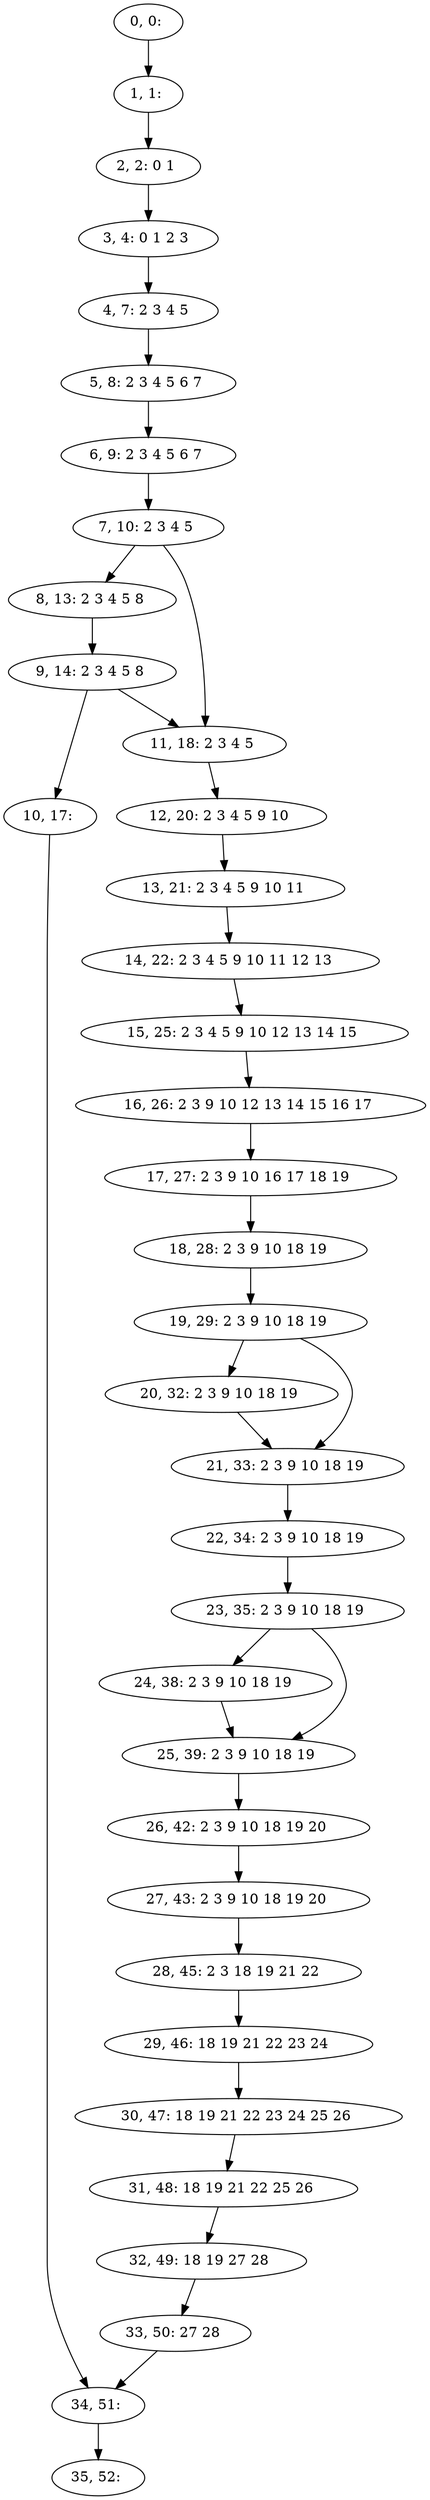 digraph G {
0[label="0, 0: "];
1[label="1, 1: "];
2[label="2, 2: 0 1 "];
3[label="3, 4: 0 1 2 3 "];
4[label="4, 7: 2 3 4 5 "];
5[label="5, 8: 2 3 4 5 6 7 "];
6[label="6, 9: 2 3 4 5 6 7 "];
7[label="7, 10: 2 3 4 5 "];
8[label="8, 13: 2 3 4 5 8 "];
9[label="9, 14: 2 3 4 5 8 "];
10[label="10, 17: "];
11[label="11, 18: 2 3 4 5 "];
12[label="12, 20: 2 3 4 5 9 10 "];
13[label="13, 21: 2 3 4 5 9 10 11 "];
14[label="14, 22: 2 3 4 5 9 10 11 12 13 "];
15[label="15, 25: 2 3 4 5 9 10 12 13 14 15 "];
16[label="16, 26: 2 3 9 10 12 13 14 15 16 17 "];
17[label="17, 27: 2 3 9 10 16 17 18 19 "];
18[label="18, 28: 2 3 9 10 18 19 "];
19[label="19, 29: 2 3 9 10 18 19 "];
20[label="20, 32: 2 3 9 10 18 19 "];
21[label="21, 33: 2 3 9 10 18 19 "];
22[label="22, 34: 2 3 9 10 18 19 "];
23[label="23, 35: 2 3 9 10 18 19 "];
24[label="24, 38: 2 3 9 10 18 19 "];
25[label="25, 39: 2 3 9 10 18 19 "];
26[label="26, 42: 2 3 9 10 18 19 20 "];
27[label="27, 43: 2 3 9 10 18 19 20 "];
28[label="28, 45: 2 3 18 19 21 22 "];
29[label="29, 46: 18 19 21 22 23 24 "];
30[label="30, 47: 18 19 21 22 23 24 25 26 "];
31[label="31, 48: 18 19 21 22 25 26 "];
32[label="32, 49: 18 19 27 28 "];
33[label="33, 50: 27 28 "];
34[label="34, 51: "];
35[label="35, 52: "];
0->1 ;
1->2 ;
2->3 ;
3->4 ;
4->5 ;
5->6 ;
6->7 ;
7->8 ;
7->11 ;
8->9 ;
9->10 ;
9->11 ;
10->34 ;
11->12 ;
12->13 ;
13->14 ;
14->15 ;
15->16 ;
16->17 ;
17->18 ;
18->19 ;
19->20 ;
19->21 ;
20->21 ;
21->22 ;
22->23 ;
23->24 ;
23->25 ;
24->25 ;
25->26 ;
26->27 ;
27->28 ;
28->29 ;
29->30 ;
30->31 ;
31->32 ;
32->33 ;
33->34 ;
34->35 ;
}
